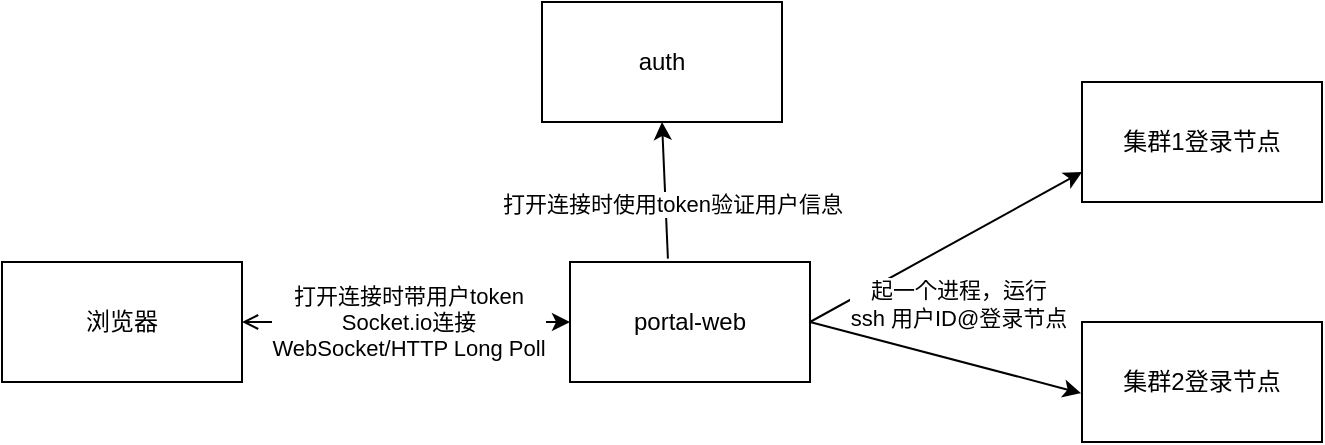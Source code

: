 <mxfile>
    <diagram id="LFdlyAK5LTTIeM07Ap0l" name="Page-1">
        <mxGraphModel dx="753" dy="609" grid="1" gridSize="10" guides="1" tooltips="1" connect="1" arrows="1" fold="1" page="1" pageScale="1" pageWidth="827" pageHeight="1169" math="0" shadow="0">
            <root>
                <mxCell id="0"/>
                <mxCell id="1" parent="0"/>
                <mxCell id="7" style="edgeStyle=none;html=1;exitX=1;exitY=0.5;exitDx=0;exitDy=0;entryX=0;entryY=0.5;entryDx=0;entryDy=0;startArrow=open;startFill=0;" parent="1" source="2" target="3" edge="1">
                    <mxGeometry relative="1" as="geometry"/>
                </mxCell>
                <mxCell id="11" value="打开连接时带用户token&lt;br&gt;Socket.io连接&lt;br&gt;WebSocket/HTTP Long Poll" style="edgeLabel;html=1;align=center;verticalAlign=middle;resizable=0;points=[];" parent="7" vertex="1" connectable="0">
                    <mxGeometry x="-0.248" relative="1" as="geometry">
                        <mxPoint x="21" as="offset"/>
                    </mxGeometry>
                </mxCell>
                <mxCell id="2" value="浏览器" style="rounded=0;whiteSpace=wrap;html=1;" parent="1" vertex="1">
                    <mxGeometry x="10" y="300" width="120" height="60" as="geometry"/>
                </mxCell>
                <mxCell id="8" style="edgeStyle=none;html=1;entryX=0.5;entryY=1;entryDx=0;entryDy=0;exitX=0.408;exitY=-0.028;exitDx=0;exitDy=0;exitPerimeter=0;" parent="1" source="3" target="4" edge="1">
                    <mxGeometry relative="1" as="geometry">
                        <mxPoint x="340" y="290" as="sourcePoint"/>
                    </mxGeometry>
                </mxCell>
                <mxCell id="12" value="打开连接时使用token验证用户信息" style="edgeLabel;html=1;align=center;verticalAlign=middle;resizable=0;points=[];" parent="8" vertex="1" connectable="0">
                    <mxGeometry x="-0.216" y="-3" relative="1" as="geometry">
                        <mxPoint as="offset"/>
                    </mxGeometry>
                </mxCell>
                <mxCell id="9" style="edgeStyle=none;html=1;exitX=1;exitY=0.5;exitDx=0;exitDy=0;entryX=0;entryY=0.75;entryDx=0;entryDy=0;" parent="1" source="3" target="5" edge="1">
                    <mxGeometry relative="1" as="geometry"/>
                </mxCell>
                <mxCell id="14" value="起一个进程，运行&lt;br&gt;ssh 用户ID@登录节点" style="edgeLabel;html=1;align=center;verticalAlign=middle;resizable=0;points=[];" parent="9" vertex="1" connectable="0">
                    <mxGeometry x="0.081" y="-1" relative="1" as="geometry">
                        <mxPoint y="30" as="offset"/>
                    </mxGeometry>
                </mxCell>
                <mxCell id="10" style="edgeStyle=none;html=1;exitX=1;exitY=0.5;exitDx=0;exitDy=0;entryX=-0.004;entryY=0.593;entryDx=0;entryDy=0;entryPerimeter=0;" parent="1" source="3" target="6" edge="1">
                    <mxGeometry relative="1" as="geometry"/>
                </mxCell>
                <mxCell id="3" value="portal-web" style="rounded=0;whiteSpace=wrap;html=1;" parent="1" vertex="1">
                    <mxGeometry x="294" y="300" width="120" height="60" as="geometry"/>
                </mxCell>
                <mxCell id="4" value="auth" style="rounded=0;whiteSpace=wrap;html=1;" parent="1" vertex="1">
                    <mxGeometry x="280" y="170" width="120" height="60" as="geometry"/>
                </mxCell>
                <mxCell id="5" value="集群1登录节点" style="rounded=0;whiteSpace=wrap;html=1;" parent="1" vertex="1">
                    <mxGeometry x="550" y="210" width="120" height="60" as="geometry"/>
                </mxCell>
                <mxCell id="6" value="集群2登录节点" style="rounded=0;whiteSpace=wrap;html=1;" parent="1" vertex="1">
                    <mxGeometry x="550" y="330" width="120" height="60" as="geometry"/>
                </mxCell>
            </root>
        </mxGraphModel>
    </diagram>
</mxfile>
